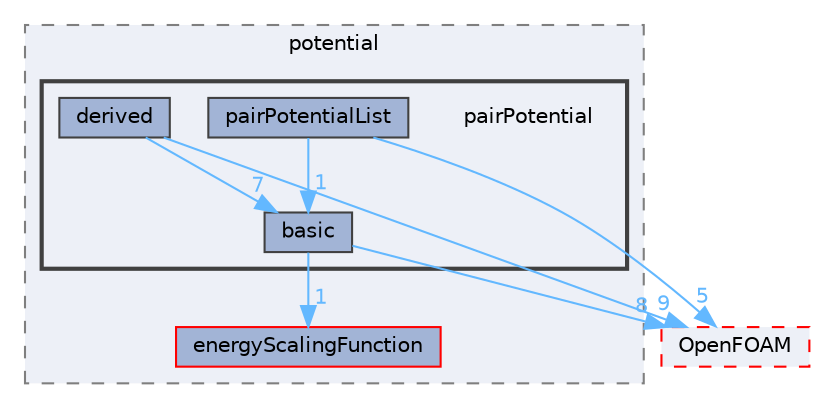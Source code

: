 digraph "src/lagrangian/molecularDynamics/potential/pairPotential"
{
 // LATEX_PDF_SIZE
  bgcolor="transparent";
  edge [fontname=Helvetica,fontsize=10,labelfontname=Helvetica,labelfontsize=10];
  node [fontname=Helvetica,fontsize=10,shape=box,height=0.2,width=0.4];
  compound=true
  subgraph clusterdir_589d2223da338fceb897292fae8915cc {
    graph [ bgcolor="#edf0f7", pencolor="grey50", label="potential", fontname=Helvetica,fontsize=10 style="filled,dashed", URL="dir_589d2223da338fceb897292fae8915cc.html",tooltip=""]
  dir_4db16fdd645643dd862885eed4f94f57 [label="energyScalingFunction", fillcolor="#a2b4d6", color="red", style="filled", URL="dir_4db16fdd645643dd862885eed4f94f57.html",tooltip=""];
  subgraph clusterdir_9487009c2385b02a6805e2d8ecc37432 {
    graph [ bgcolor="#edf0f7", pencolor="grey25", label="", fontname=Helvetica,fontsize=10 style="filled,bold", URL="dir_9487009c2385b02a6805e2d8ecc37432.html",tooltip=""]
    dir_9487009c2385b02a6805e2d8ecc37432 [shape=plaintext, label="pairPotential"];
  dir_af06faa01f54f232122be5fb12cfebde [label="basic", fillcolor="#a2b4d6", color="grey25", style="filled", URL="dir_af06faa01f54f232122be5fb12cfebde.html",tooltip=""];
  dir_127cbda186355f052767641ca8d002f6 [label="derived", fillcolor="#a2b4d6", color="grey25", style="filled", URL="dir_127cbda186355f052767641ca8d002f6.html",tooltip=""];
  dir_615d19ddf171215d6af2abe3dc4df120 [label="pairPotentialList", fillcolor="#a2b4d6", color="grey25", style="filled", URL="dir_615d19ddf171215d6af2abe3dc4df120.html",tooltip=""];
  }
  }
  dir_c5473ff19b20e6ec4dfe5c310b3778a8 [label="OpenFOAM", fillcolor="#edf0f7", color="red", style="filled,dashed", URL="dir_c5473ff19b20e6ec4dfe5c310b3778a8.html",tooltip=""];
  dir_af06faa01f54f232122be5fb12cfebde->dir_4db16fdd645643dd862885eed4f94f57 [headlabel="1", labeldistance=1.5 headhref="dir_000214_001142.html" href="dir_000214_001142.html" color="steelblue1" fontcolor="steelblue1"];
  dir_af06faa01f54f232122be5fb12cfebde->dir_c5473ff19b20e6ec4dfe5c310b3778a8 [headlabel="8", labeldistance=1.5 headhref="dir_000214_002695.html" href="dir_000214_002695.html" color="steelblue1" fontcolor="steelblue1"];
  dir_127cbda186355f052767641ca8d002f6->dir_af06faa01f54f232122be5fb12cfebde [headlabel="7", labeldistance=1.5 headhref="dir_000863_000214.html" href="dir_000863_000214.html" color="steelblue1" fontcolor="steelblue1"];
  dir_127cbda186355f052767641ca8d002f6->dir_c5473ff19b20e6ec4dfe5c310b3778a8 [headlabel="9", labeldistance=1.5 headhref="dir_000863_002695.html" href="dir_000863_002695.html" color="steelblue1" fontcolor="steelblue1"];
  dir_615d19ddf171215d6af2abe3dc4df120->dir_af06faa01f54f232122be5fb12cfebde [headlabel="1", labeldistance=1.5 headhref="dir_002775_000214.html" href="dir_002775_000214.html" color="steelblue1" fontcolor="steelblue1"];
  dir_615d19ddf171215d6af2abe3dc4df120->dir_c5473ff19b20e6ec4dfe5c310b3778a8 [headlabel="5", labeldistance=1.5 headhref="dir_002775_002695.html" href="dir_002775_002695.html" color="steelblue1" fontcolor="steelblue1"];
}
